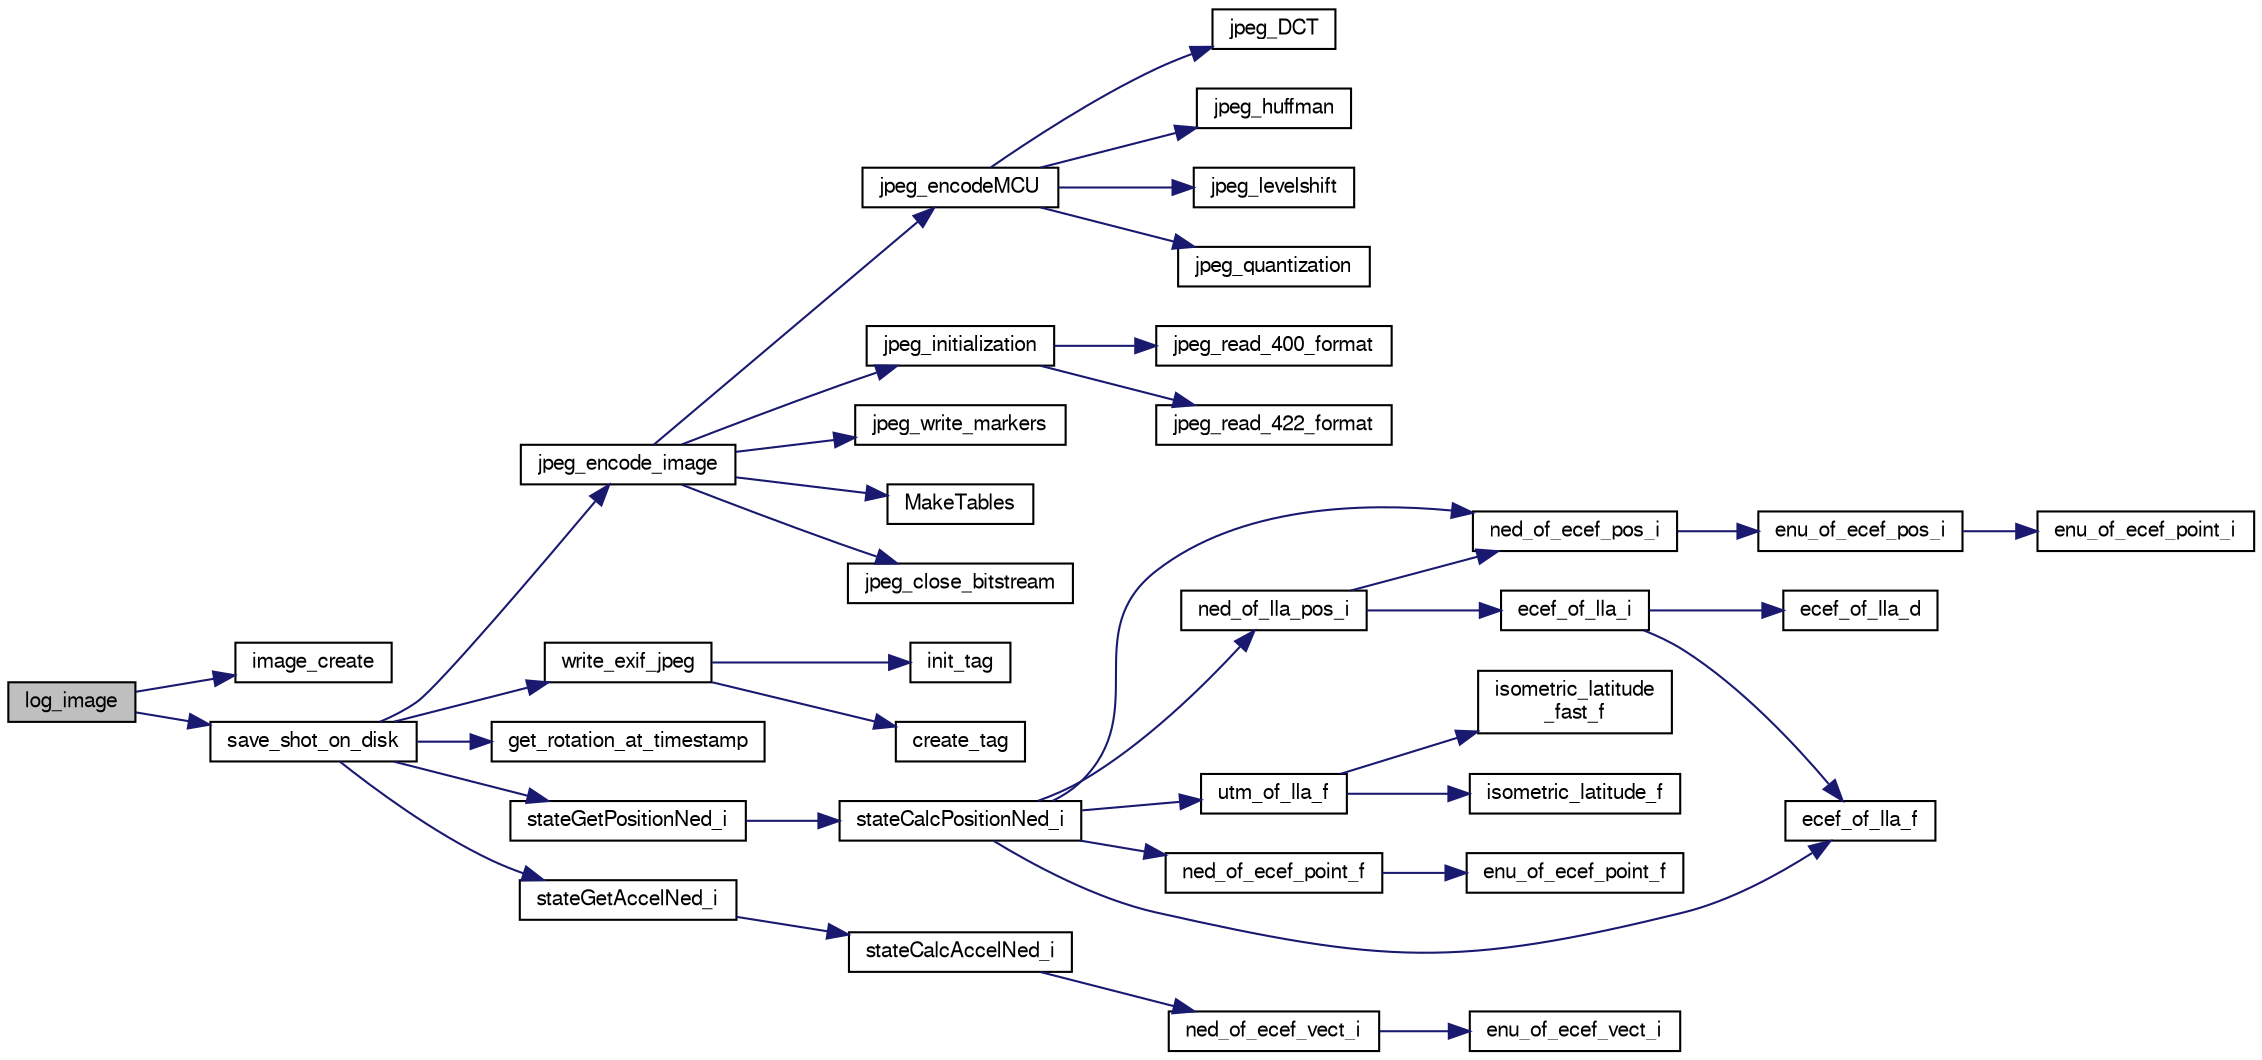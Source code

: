 digraph "log_image"
{
  edge [fontname="FreeSans",fontsize="10",labelfontname="FreeSans",labelfontsize="10"];
  node [fontname="FreeSans",fontsize="10",shape=record];
  rankdir="LR";
  Node1 [label="log_image",height=0.2,width=0.4,color="black", fillcolor="grey75", style="filled", fontcolor="black"];
  Node1 -> Node2 [color="midnightblue",fontsize="10",style="solid",fontname="FreeSans"];
  Node2 [label="image_create",height=0.2,width=0.4,color="black", fillcolor="white", style="filled",URL="$image_8c.html#ab5cc0250c461b9d2f043e4884f6b9a53",tooltip="Create a new image. "];
  Node1 -> Node3 [color="midnightblue",fontsize="10",style="solid",fontname="FreeSans"];
  Node3 [label="save_shot_on_disk",height=0.2,width=0.4,color="black", fillcolor="white", style="filled",URL="$video__usb__logger_8c.html#abc8ecf0e87a6e3a49488238acc2ceee8"];
  Node3 -> Node4 [color="midnightblue",fontsize="10",style="solid",fontname="FreeSans"];
  Node4 [label="jpeg_encode_image",height=0.2,width=0.4,color="black", fillcolor="white", style="filled",URL="$jpeg_8c.html#ac1a4731c71f3529891f1750260db2626",tooltip="Encode an YUV422 image. "];
  Node4 -> Node5 [color="midnightblue",fontsize="10",style="solid",fontname="FreeSans"];
  Node5 [label="jpeg_close_bitstream",height=0.2,width=0.4,color="black", fillcolor="white", style="filled",URL="$jpeg_8c.html#a817a4e96b0d0c0e1251e2db08467c2a1"];
  Node4 -> Node6 [color="midnightblue",fontsize="10",style="solid",fontname="FreeSans"];
  Node6 [label="jpeg_encodeMCU",height=0.2,width=0.4,color="black", fillcolor="white", style="filled",URL="$jpeg_8c.html#aa65677a00f264d53b744f64b386139e1"];
  Node6 -> Node7 [color="midnightblue",fontsize="10",style="solid",fontname="FreeSans"];
  Node7 [label="jpeg_DCT",height=0.2,width=0.4,color="black", fillcolor="white", style="filled",URL="$jpeg_8c.html#a5b96ae28e2300858e6af3061ac8f96b9"];
  Node6 -> Node8 [color="midnightblue",fontsize="10",style="solid",fontname="FreeSans"];
  Node8 [label="jpeg_huffman",height=0.2,width=0.4,color="black", fillcolor="white", style="filled",URL="$jpeg_8c.html#a20c1f652043de7bc8171be6591bd3480"];
  Node6 -> Node9 [color="midnightblue",fontsize="10",style="solid",fontname="FreeSans"];
  Node9 [label="jpeg_levelshift",height=0.2,width=0.4,color="black", fillcolor="white", style="filled",URL="$jpeg_8c.html#a1b9aa7581d09ec6412a14ec76334667c"];
  Node6 -> Node10 [color="midnightblue",fontsize="10",style="solid",fontname="FreeSans"];
  Node10 [label="jpeg_quantization",height=0.2,width=0.4,color="black", fillcolor="white", style="filled",URL="$jpeg_8c.html#a185e0318b222708896d55e8d98c0576b"];
  Node4 -> Node11 [color="midnightblue",fontsize="10",style="solid",fontname="FreeSans"];
  Node11 [label="jpeg_initialization",height=0.2,width=0.4,color="black", fillcolor="white", style="filled",URL="$jpeg_8c.html#a688433e5f55000ae893f2d5c29097691"];
  Node11 -> Node12 [color="midnightblue",fontsize="10",style="solid",fontname="FreeSans"];
  Node12 [label="jpeg_read_400_format",height=0.2,width=0.4,color="black", fillcolor="white", style="filled",URL="$jpeg_8c.html#a496e270428d382bcbda831334590eaf6"];
  Node11 -> Node13 [color="midnightblue",fontsize="10",style="solid",fontname="FreeSans"];
  Node13 [label="jpeg_read_422_format",height=0.2,width=0.4,color="black", fillcolor="white", style="filled",URL="$jpeg_8c.html#a206021dc908d46e0a1d72ed9c40b10e9"];
  Node4 -> Node14 [color="midnightblue",fontsize="10",style="solid",fontname="FreeSans"];
  Node14 [label="jpeg_write_markers",height=0.2,width=0.4,color="black", fillcolor="white", style="filled",URL="$jpeg_8c.html#a0908916b4be15d17fa2ad6e441b633f1"];
  Node4 -> Node15 [color="midnightblue",fontsize="10",style="solid",fontname="FreeSans"];
  Node15 [label="MakeTables",height=0.2,width=0.4,color="black", fillcolor="white", style="filled",URL="$jpeg_8c.html#a8a9557560cb4c8d4e60756e99b5a5f13"];
  Node3 -> Node16 [color="midnightblue",fontsize="10",style="solid",fontname="FreeSans"];
  Node16 [label="write_exif_jpeg",height=0.2,width=0.4,color="black", fillcolor="white", style="filled",URL="$exif__module_8c.html#a5e636f6bee9bd1ab6d04ec780509dca5"];
  Node16 -> Node17 [color="midnightblue",fontsize="10",style="solid",fontname="FreeSans"];
  Node17 [label="create_tag",height=0.2,width=0.4,color="black", fillcolor="white", style="filled",URL="$exif__module_8c.html#a62dd27ed931462c0526e4632461c7acf"];
  Node16 -> Node18 [color="midnightblue",fontsize="10",style="solid",fontname="FreeSans"];
  Node18 [label="init_tag",height=0.2,width=0.4,color="black", fillcolor="white", style="filled",URL="$exif__module_8c.html#a76556aceaec9700c7267093b6d4fa99f"];
  Node3 -> Node19 [color="midnightblue",fontsize="10",style="solid",fontname="FreeSans"];
  Node19 [label="get_rotation_at_timestamp",height=0.2,width=0.4,color="black", fillcolor="white", style="filled",URL="$pose__history_8c.html#aad26510aa5a6a4e21e4f1721010c8968",tooltip="Given a pprz timestamp in used (obtained with get_sys_time_usec) we return the pose in FloatEulers cl..."];
  Node3 -> Node20 [color="midnightblue",fontsize="10",style="solid",fontname="FreeSans"];
  Node20 [label="stateGetPositionNed_i",height=0.2,width=0.4,color="black", fillcolor="white", style="filled",URL="$group__state__position.html#gaf9a3b3ed4f6a011ae65d49d78bf4aa25",tooltip="Get position in local NED coordinates (int). "];
  Node20 -> Node21 [color="midnightblue",fontsize="10",style="solid",fontname="FreeSans"];
  Node21 [label="stateCalcPositionNed_i",height=0.2,width=0.4,color="black", fillcolor="white", style="filled",URL="$group__state__position.html#gac60dff329c00697fc9fcc459406293c9"];
  Node21 -> Node22 [color="midnightblue",fontsize="10",style="solid",fontname="FreeSans"];
  Node22 [label="ned_of_ecef_pos_i",height=0.2,width=0.4,color="black", fillcolor="white", style="filled",URL="$group__math__geodetic__int.html#ga55c109fccf11d3699553122869dfd38b",tooltip="Convert a ECEF position to local NED. "];
  Node22 -> Node23 [color="midnightblue",fontsize="10",style="solid",fontname="FreeSans"];
  Node23 [label="enu_of_ecef_pos_i",height=0.2,width=0.4,color="black", fillcolor="white", style="filled",URL="$group__math__geodetic__int.html#ga710a45725431766f0a003ba93cb58a11",tooltip="Convert a ECEF position to local ENU. "];
  Node23 -> Node24 [color="midnightblue",fontsize="10",style="solid",fontname="FreeSans"];
  Node24 [label="enu_of_ecef_point_i",height=0.2,width=0.4,color="black", fillcolor="white", style="filled",URL="$group__math__geodetic__int.html#ga85bcbfc73a43b120465422ec55647573",tooltip="Convert a point from ECEF to local ENU. "];
  Node21 -> Node25 [color="midnightblue",fontsize="10",style="solid",fontname="FreeSans"];
  Node25 [label="ned_of_ecef_point_f",height=0.2,width=0.4,color="black", fillcolor="white", style="filled",URL="$pprz__geodetic__float_8c.html#a3045a5a383aa4ebf5b8a9763773b9b6d"];
  Node25 -> Node26 [color="midnightblue",fontsize="10",style="solid",fontname="FreeSans"];
  Node26 [label="enu_of_ecef_point_f",height=0.2,width=0.4,color="black", fillcolor="white", style="filled",URL="$pprz__geodetic__float_8c.html#a2a82ebdce90a3e41d54f72c5e787fcd0"];
  Node21 -> Node27 [color="midnightblue",fontsize="10",style="solid",fontname="FreeSans"];
  Node27 [label="ecef_of_lla_f",height=0.2,width=0.4,color="black", fillcolor="white", style="filled",URL="$pprz__geodetic__float_8c.html#a65bc5ba8b61d014ca659035759cc001c"];
  Node21 -> Node28 [color="midnightblue",fontsize="10",style="solid",fontname="FreeSans"];
  Node28 [label="ned_of_lla_pos_i",height=0.2,width=0.4,color="black", fillcolor="white", style="filled",URL="$group__math__geodetic__int.html#ga196c47e1d20669076a358d0f4317e093",tooltip="Convert a point from LLA to local NED. "];
  Node28 -> Node29 [color="midnightblue",fontsize="10",style="solid",fontname="FreeSans"];
  Node29 [label="ecef_of_lla_i",height=0.2,width=0.4,color="black", fillcolor="white", style="filled",URL="$group__math__geodetic__int.html#ga386f7bf340618bf1454ca2a3b5086100",tooltip="Convert a LLA to ECEF. "];
  Node29 -> Node27 [color="midnightblue",fontsize="10",style="solid",fontname="FreeSans"];
  Node29 -> Node30 [color="midnightblue",fontsize="10",style="solid",fontname="FreeSans"];
  Node30 [label="ecef_of_lla_d",height=0.2,width=0.4,color="black", fillcolor="white", style="filled",URL="$group__math__geodetic__double.html#gae6608c48696daebf3382f08e655028d9"];
  Node28 -> Node22 [color="midnightblue",fontsize="10",style="solid",fontname="FreeSans"];
  Node21 -> Node31 [color="midnightblue",fontsize="10",style="solid",fontname="FreeSans"];
  Node31 [label="utm_of_lla_f",height=0.2,width=0.4,color="black", fillcolor="white", style="filled",URL="$pprz__geodetic__float_8c.html#af99d4775df518f30b741b49c26eceedd"];
  Node31 -> Node32 [color="midnightblue",fontsize="10",style="solid",fontname="FreeSans"];
  Node32 [label="isometric_latitude_f",height=0.2,width=0.4,color="black", fillcolor="white", style="filled",URL="$pprz__geodetic__float_8c.html#a25c5bd31de0ea0d0caf14a0d217ad3ea"];
  Node31 -> Node33 [color="midnightblue",fontsize="10",style="solid",fontname="FreeSans"];
  Node33 [label="isometric_latitude\l_fast_f",height=0.2,width=0.4,color="black", fillcolor="white", style="filled",URL="$pprz__geodetic__float_8c.html#a21ea1b369f7d4abd984fb89c488dde24"];
  Node3 -> Node34 [color="midnightblue",fontsize="10",style="solid",fontname="FreeSans"];
  Node34 [label="stateGetAccelNed_i",height=0.2,width=0.4,color="black", fillcolor="white", style="filled",URL="$group__state__acceleration.html#gab55b482bd9fe875141bafd34beda8bb4",tooltip="Get acceleration in NED coordinates (int). "];
  Node34 -> Node35 [color="midnightblue",fontsize="10",style="solid",fontname="FreeSans"];
  Node35 [label="stateCalcAccelNed_i",height=0.2,width=0.4,color="black", fillcolor="white", style="filled",URL="$group__state__acceleration.html#ga48146adcdcd09bb704335795c6624ad8"];
  Node35 -> Node36 [color="midnightblue",fontsize="10",style="solid",fontname="FreeSans"];
  Node36 [label="ned_of_ecef_vect_i",height=0.2,width=0.4,color="black", fillcolor="white", style="filled",URL="$group__math__geodetic__int.html#gab4eda479f4c01e96082d8a352f16cfea",tooltip="Rotate a vector from ECEF to NED. "];
  Node36 -> Node37 [color="midnightblue",fontsize="10",style="solid",fontname="FreeSans"];
  Node37 [label="enu_of_ecef_vect_i",height=0.2,width=0.4,color="black", fillcolor="white", style="filled",URL="$group__math__geodetic__int.html#gaf0ee62cd162ca87bc294be6cfd107986",tooltip="Rotate a vector from ECEF to ENU. "];
}

